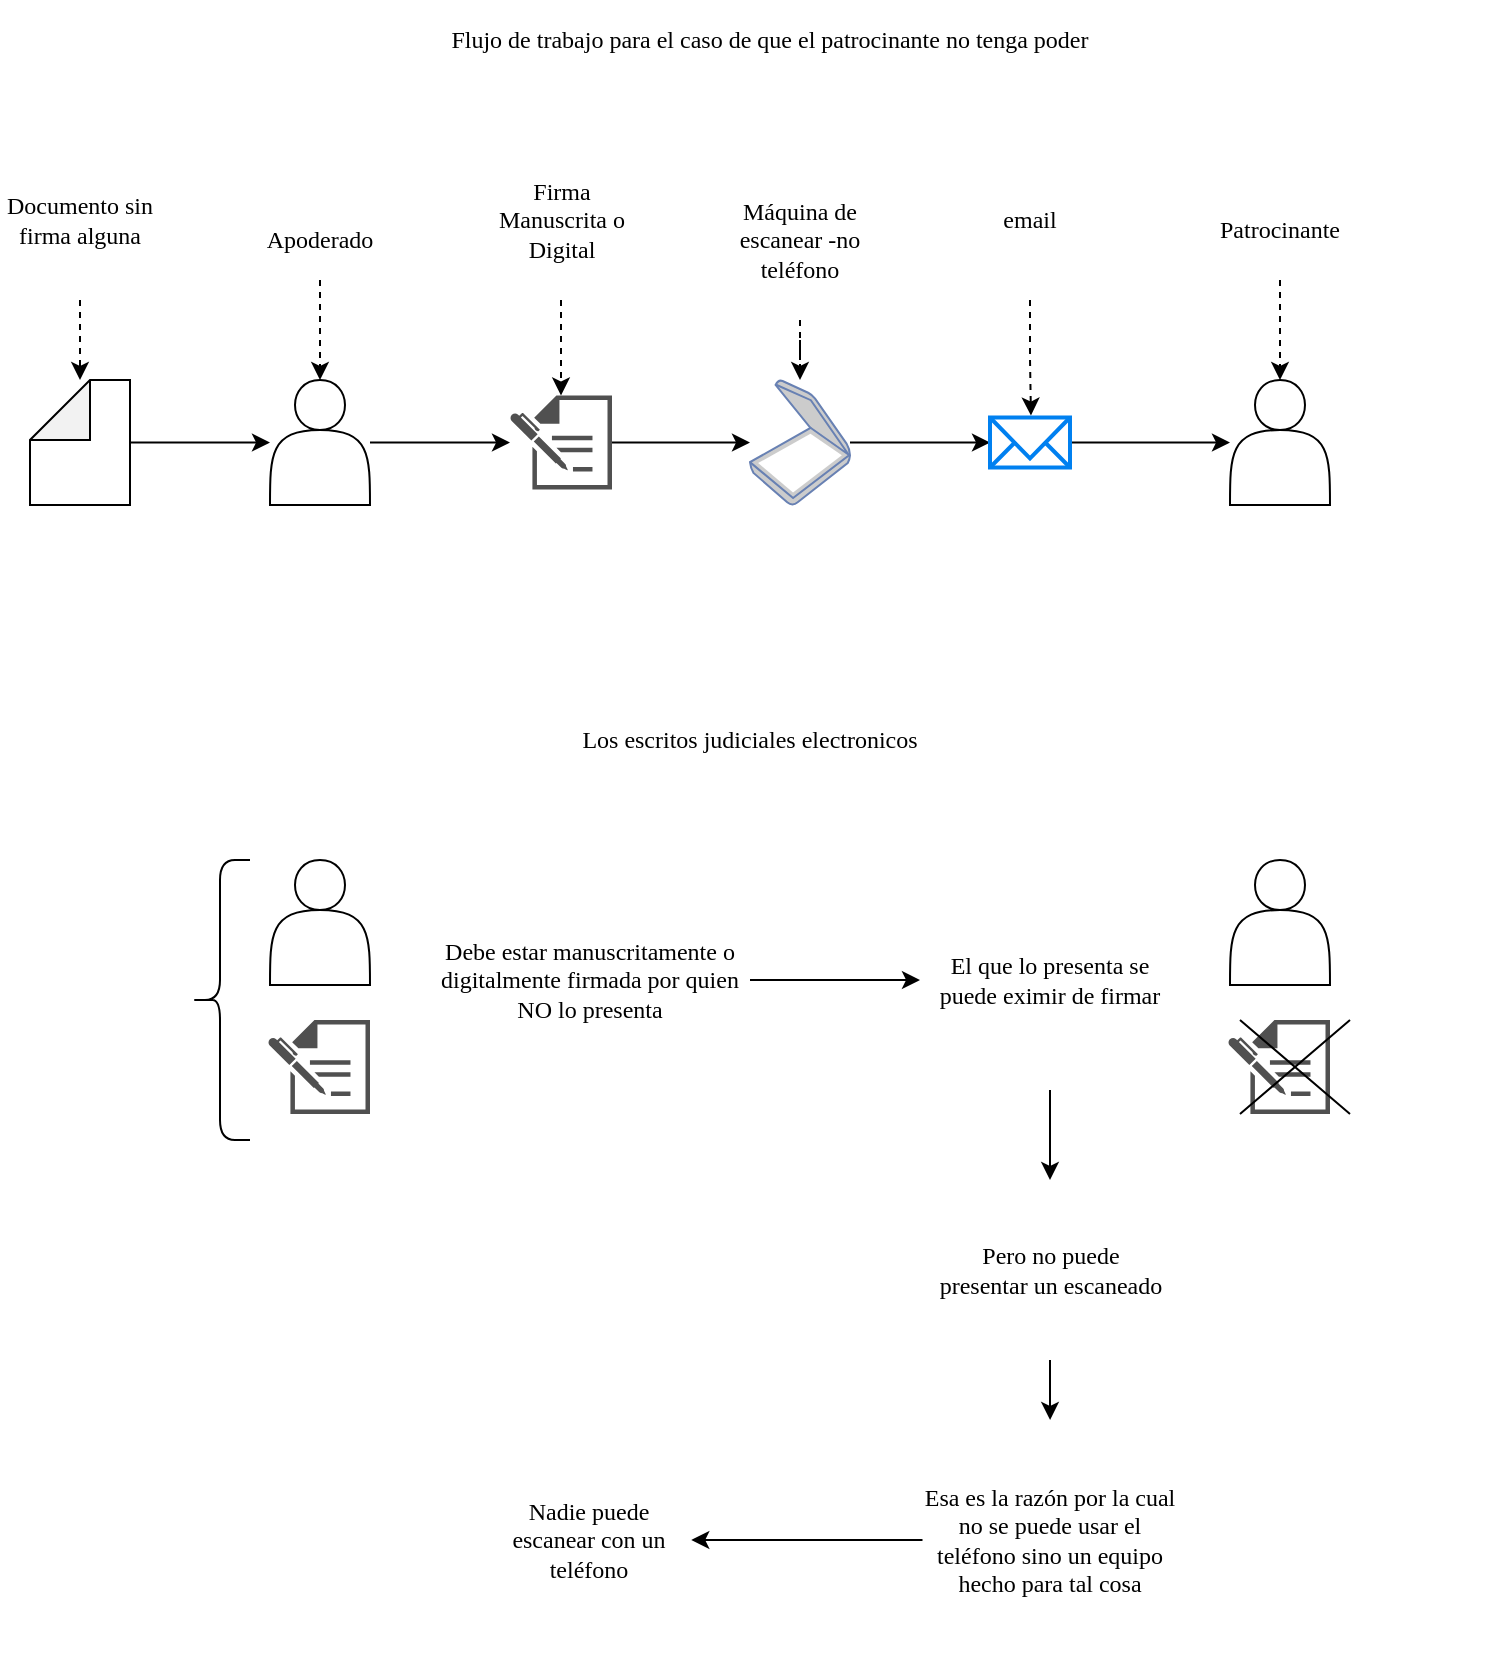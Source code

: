 <mxfile version="22.0.4" type="github">
  <diagram name="Page-1" id="J-tEM8-_cHN29kw1VTMn">
    <mxGraphModel dx="1434" dy="766" grid="1" gridSize="10" guides="1" tooltips="1" connect="1" arrows="1" fold="1" page="1" pageScale="1" pageWidth="850" pageHeight="1100" math="0" shadow="0">
      <root>
        <mxCell id="0" />
        <mxCell id="1" parent="0" />
        <mxCell id="7rvpX1jjcliwjS5HqLVY-39" value="" style="edgeStyle=orthogonalEdgeStyle;rounded=0;orthogonalLoop=1;jettySize=auto;html=1;" edge="1" parent="1" source="7rvpX1jjcliwjS5HqLVY-1" target="7rvpX1jjcliwjS5HqLVY-8">
          <mxGeometry relative="1" as="geometry" />
        </mxCell>
        <mxCell id="7rvpX1jjcliwjS5HqLVY-1" value="" style="shape=note;whiteSpace=wrap;html=1;backgroundOutline=1;darkOpacity=0.05;flipH=1;" vertex="1" parent="1">
          <mxGeometry x="80" y="240" width="50" height="62.5" as="geometry" />
        </mxCell>
        <mxCell id="7rvpX1jjcliwjS5HqLVY-43" value="" style="edgeStyle=orthogonalEdgeStyle;rounded=0;orthogonalLoop=1;jettySize=auto;html=1;" edge="1" parent="1" source="7rvpX1jjcliwjS5HqLVY-2" target="7rvpX1jjcliwjS5HqLVY-42">
          <mxGeometry relative="1" as="geometry" />
        </mxCell>
        <mxCell id="7rvpX1jjcliwjS5HqLVY-2" value="Debe estar manuscritamente o digitalmente firmada por quien NO lo presenta" style="text;html=1;strokeColor=none;fillColor=none;align=center;verticalAlign=middle;whiteSpace=wrap;rounded=0;fontFamily=Fira Code;fontSource=https%3A%2F%2Ffonts.googleapis.com%2Fcss%3Ffamily%3DFira%2BCode;" vertex="1" parent="1">
          <mxGeometry x="280" y="480" width="160" height="120" as="geometry" />
        </mxCell>
        <mxCell id="7rvpX1jjcliwjS5HqLVY-40" value="" style="edgeStyle=orthogonalEdgeStyle;rounded=0;orthogonalLoop=1;jettySize=auto;html=1;" edge="1" parent="1" source="7rvpX1jjcliwjS5HqLVY-7" target="7rvpX1jjcliwjS5HqLVY-10">
          <mxGeometry relative="1" as="geometry" />
        </mxCell>
        <mxCell id="7rvpX1jjcliwjS5HqLVY-7" value="" style="fontColor=#0066CC;verticalAlign=top;verticalLabelPosition=bottom;labelPosition=center;align=center;html=1;outlineConnect=0;fillColor=#CCCCCC;strokeColor=#6881B3;gradientColor=none;gradientDirection=north;strokeWidth=2;shape=mxgraph.networks.scanner;flipH=1;" vertex="1" parent="1">
          <mxGeometry x="440" y="240" width="50" height="62.5" as="geometry" />
        </mxCell>
        <mxCell id="7rvpX1jjcliwjS5HqLVY-34" value="" style="edgeStyle=orthogonalEdgeStyle;rounded=0;orthogonalLoop=1;jettySize=auto;html=1;" edge="1" parent="1" source="7rvpX1jjcliwjS5HqLVY-8" target="7rvpX1jjcliwjS5HqLVY-33">
          <mxGeometry relative="1" as="geometry" />
        </mxCell>
        <mxCell id="7rvpX1jjcliwjS5HqLVY-8" value="" style="shape=actor;whiteSpace=wrap;html=1;flipH=1;" vertex="1" parent="1">
          <mxGeometry x="200" y="240" width="50" height="62.5" as="geometry" />
        </mxCell>
        <mxCell id="7rvpX1jjcliwjS5HqLVY-9" value="" style="shape=actor;whiteSpace=wrap;html=1;aspect=fixed;flipH=1;" vertex="1" parent="1">
          <mxGeometry x="680" y="240" width="50" height="62.5" as="geometry" />
        </mxCell>
        <mxCell id="7rvpX1jjcliwjS5HqLVY-29" value="" style="edgeStyle=orthogonalEdgeStyle;rounded=1;orthogonalLoop=1;jettySize=auto;html=1;" edge="1" parent="1" source="7rvpX1jjcliwjS5HqLVY-10" target="7rvpX1jjcliwjS5HqLVY-9">
          <mxGeometry relative="1" as="geometry" />
        </mxCell>
        <mxCell id="7rvpX1jjcliwjS5HqLVY-10" value="" style="html=1;verticalLabelPosition=bottom;align=center;labelBackgroundColor=#ffffff;verticalAlign=top;strokeWidth=2;strokeColor=#0080F0;shadow=0;dashed=0;shape=mxgraph.ios7.icons.mail;aspect=fixed;flipH=1;" vertex="1" parent="1">
          <mxGeometry x="560" y="258.75" width="40" height="25" as="geometry" />
        </mxCell>
        <mxCell id="7rvpX1jjcliwjS5HqLVY-11" value="Los escritos judiciales electronicos" style="text;html=1;strokeColor=none;fillColor=none;align=center;verticalAlign=middle;whiteSpace=wrap;rounded=0;fontFamily=Fira Code;fontSource=https%3A%2F%2Ffonts.googleapis.com%2Fcss%3Ffamily%3DFira%2BCode;" vertex="1" parent="1">
          <mxGeometry x="80" y="400" width="720" height="40" as="geometry" />
        </mxCell>
        <mxCell id="7rvpX1jjcliwjS5HqLVY-14" value="Documento sin firma alguna" style="text;html=1;strokeColor=none;fillColor=none;align=center;verticalAlign=middle;whiteSpace=wrap;rounded=0;fontFamily=Fira Code;fontSource=https%3A%2F%2Ffonts.googleapis.com%2Fcss%3Ffamily%3DFira%2BCode;" vertex="1" parent="1">
          <mxGeometry x="65" y="120" width="80" height="80" as="geometry" />
        </mxCell>
        <mxCell id="7rvpX1jjcliwjS5HqLVY-18" value="" style="edgeStyle=orthogonalEdgeStyle;rounded=0;orthogonalLoop=1;jettySize=auto;html=1;dashed=1;" edge="1" parent="1" source="7rvpX1jjcliwjS5HqLVY-15" target="7rvpX1jjcliwjS5HqLVY-8">
          <mxGeometry relative="1" as="geometry" />
        </mxCell>
        <mxCell id="7rvpX1jjcliwjS5HqLVY-15" value="Apoderado" style="text;html=1;strokeColor=none;fillColor=none;align=center;verticalAlign=middle;whiteSpace=wrap;rounded=0;fontFamily=Fira Code;fontSource=https%3A%2F%2Ffonts.googleapis.com%2Fcss%3Ffamily%3DFira%2BCode;" vertex="1" parent="1">
          <mxGeometry x="185" y="150" width="80" height="40" as="geometry" />
        </mxCell>
        <mxCell id="7rvpX1jjcliwjS5HqLVY-17" style="edgeStyle=orthogonalEdgeStyle;rounded=0;orthogonalLoop=1;jettySize=auto;html=1;exitX=0.5;exitY=1;exitDx=0;exitDy=0;entryX=0.5;entryY=0;entryDx=0;entryDy=0;entryPerimeter=0;dashed=1;" edge="1" parent="1" source="7rvpX1jjcliwjS5HqLVY-14" target="7rvpX1jjcliwjS5HqLVY-1">
          <mxGeometry relative="1" as="geometry" />
        </mxCell>
        <mxCell id="7rvpX1jjcliwjS5HqLVY-30" style="edgeStyle=orthogonalEdgeStyle;rounded=0;orthogonalLoop=1;jettySize=auto;html=1;exitX=0.5;exitY=1;exitDx=0;exitDy=0;dashed=1;" edge="1" parent="1" source="7rvpX1jjcliwjS5HqLVY-19" target="7rvpX1jjcliwjS5HqLVY-7">
          <mxGeometry relative="1" as="geometry" />
        </mxCell>
        <mxCell id="7rvpX1jjcliwjS5HqLVY-19" value="Máquina de escanear -no teléfono" style="text;html=1;strokeColor=none;fillColor=none;align=center;verticalAlign=middle;whiteSpace=wrap;rounded=0;fontFamily=Fira Code;fontSource=https%3A%2F%2Ffonts.googleapis.com%2Fcss%3Ffamily%3DFira%2BCode;" vertex="1" parent="1">
          <mxGeometry x="425" y="130" width="80" height="80" as="geometry" />
        </mxCell>
        <mxCell id="7rvpX1jjcliwjS5HqLVY-20" value="email" style="text;html=1;strokeColor=none;fillColor=none;align=center;verticalAlign=middle;whiteSpace=wrap;rounded=0;fontFamily=Fira Code;fontSource=https%3A%2F%2Ffonts.googleapis.com%2Fcss%3Ffamily%3DFira%2BCode;" vertex="1" parent="1">
          <mxGeometry x="540" y="120" width="80" height="80" as="geometry" />
        </mxCell>
        <mxCell id="7rvpX1jjcliwjS5HqLVY-32" value="" style="edgeStyle=orthogonalEdgeStyle;rounded=0;orthogonalLoop=1;jettySize=auto;html=1;dashed=1;" edge="1" parent="1" source="7rvpX1jjcliwjS5HqLVY-22" target="7rvpX1jjcliwjS5HqLVY-9">
          <mxGeometry relative="1" as="geometry" />
        </mxCell>
        <mxCell id="7rvpX1jjcliwjS5HqLVY-22" value="Patrocinante" style="text;html=1;strokeColor=none;fillColor=none;align=center;verticalAlign=middle;whiteSpace=wrap;rounded=0;fontFamily=Fira Code;fontSource=https%3A%2F%2Ffonts.googleapis.com%2Fcss%3Ffamily%3DFira%2BCode;" vertex="1" parent="1">
          <mxGeometry x="655" y="140" width="100" height="50" as="geometry" />
        </mxCell>
        <mxCell id="7rvpX1jjcliwjS5HqLVY-31" style="edgeStyle=orthogonalEdgeStyle;rounded=0;orthogonalLoop=1;jettySize=auto;html=1;exitX=0.5;exitY=1;exitDx=0;exitDy=0;entryX=0.488;entryY=-0.04;entryDx=0;entryDy=0;entryPerimeter=0;dashed=1;" edge="1" parent="1" source="7rvpX1jjcliwjS5HqLVY-20" target="7rvpX1jjcliwjS5HqLVY-10">
          <mxGeometry relative="1" as="geometry" />
        </mxCell>
        <mxCell id="7rvpX1jjcliwjS5HqLVY-35" value="" style="edgeStyle=orthogonalEdgeStyle;rounded=0;orthogonalLoop=1;jettySize=auto;html=1;" edge="1" parent="1" source="7rvpX1jjcliwjS5HqLVY-33" target="7rvpX1jjcliwjS5HqLVY-7">
          <mxGeometry relative="1" as="geometry" />
        </mxCell>
        <mxCell id="7rvpX1jjcliwjS5HqLVY-33" value="" style="sketch=0;pointerEvents=1;shadow=0;dashed=0;html=1;strokeColor=none;fillColor=#505050;labelPosition=center;verticalLabelPosition=bottom;verticalAlign=top;outlineConnect=0;align=center;shape=mxgraph.office.concepts.sign_up;flipH=1;" vertex="1" parent="1">
          <mxGeometry x="320" y="247.75" width="51" height="47" as="geometry" />
        </mxCell>
        <mxCell id="7rvpX1jjcliwjS5HqLVY-38" value="" style="edgeStyle=orthogonalEdgeStyle;rounded=0;orthogonalLoop=1;jettySize=auto;html=1;dashed=1;" edge="1" parent="1" source="7rvpX1jjcliwjS5HqLVY-36" target="7rvpX1jjcliwjS5HqLVY-33">
          <mxGeometry relative="1" as="geometry" />
        </mxCell>
        <mxCell id="7rvpX1jjcliwjS5HqLVY-36" value="Firma Manuscrita o Digital" style="text;html=1;strokeColor=none;fillColor=none;align=center;verticalAlign=middle;whiteSpace=wrap;rounded=0;fontFamily=Fira Code;fontSource=https%3A%2F%2Ffonts.googleapis.com%2Fcss%3Ffamily%3DFira%2BCode;" vertex="1" parent="1">
          <mxGeometry x="305.5" y="120" width="80" height="80" as="geometry" />
        </mxCell>
        <mxCell id="7rvpX1jjcliwjS5HqLVY-41" value="Flujo de trabajo para el caso de que el patrocinante no tenga poder" style="text;html=1;strokeColor=none;fillColor=none;align=center;verticalAlign=middle;whiteSpace=wrap;rounded=0;fontFamily=Fira Code;fontSource=https%3A%2F%2Ffonts.googleapis.com%2Fcss%3Ffamily%3DFira%2BCode;" vertex="1" parent="1">
          <mxGeometry x="90" y="50" width="720" height="40" as="geometry" />
        </mxCell>
        <mxCell id="7rvpX1jjcliwjS5HqLVY-53" value="" style="edgeStyle=orthogonalEdgeStyle;rounded=0;orthogonalLoop=1;jettySize=auto;html=1;" edge="1" parent="1" source="7rvpX1jjcliwjS5HqLVY-42" target="7rvpX1jjcliwjS5HqLVY-52">
          <mxGeometry relative="1" as="geometry" />
        </mxCell>
        <mxCell id="7rvpX1jjcliwjS5HqLVY-42" value="El que lo presenta se puede eximir de firmar" style="text;html=1;strokeColor=none;fillColor=none;align=center;verticalAlign=middle;whiteSpace=wrap;rounded=0;fontFamily=Fira Code;fontSource=https%3A%2F%2Ffonts.googleapis.com%2Fcss%3Ffamily%3DFira%2BCode;" vertex="1" parent="1">
          <mxGeometry x="525" y="485" width="130" height="110" as="geometry" />
        </mxCell>
        <mxCell id="7rvpX1jjcliwjS5HqLVY-45" value="" style="shape=actor;whiteSpace=wrap;html=1;flipH=1;" vertex="1" parent="1">
          <mxGeometry x="200" y="480" width="50" height="62.5" as="geometry" />
        </mxCell>
        <mxCell id="7rvpX1jjcliwjS5HqLVY-46" value="" style="sketch=0;pointerEvents=1;shadow=0;dashed=0;html=1;strokeColor=none;fillColor=#505050;labelPosition=center;verticalLabelPosition=bottom;verticalAlign=top;outlineConnect=0;align=center;shape=mxgraph.office.concepts.sign_up;flipH=1;" vertex="1" parent="1">
          <mxGeometry x="199" y="560" width="51" height="47" as="geometry" />
        </mxCell>
        <mxCell id="7rvpX1jjcliwjS5HqLVY-47" value="" style="shape=curlyBracket;whiteSpace=wrap;html=1;rounded=1;labelPosition=left;verticalLabelPosition=middle;align=right;verticalAlign=middle;" vertex="1" parent="1">
          <mxGeometry x="160" y="480" width="30" height="140" as="geometry" />
        </mxCell>
        <mxCell id="7rvpX1jjcliwjS5HqLVY-49" value="" style="shape=actor;whiteSpace=wrap;html=1;aspect=fixed;flipH=1;" vertex="1" parent="1">
          <mxGeometry x="680" y="480" width="50" height="62.5" as="geometry" />
        </mxCell>
        <mxCell id="7rvpX1jjcliwjS5HqLVY-50" value="" style="sketch=0;pointerEvents=1;shadow=0;dashed=0;html=1;strokeColor=none;fillColor=#505050;labelPosition=center;verticalLabelPosition=bottom;verticalAlign=top;outlineConnect=0;align=center;shape=mxgraph.office.concepts.sign_up;flipH=1;" vertex="1" parent="1">
          <mxGeometry x="679" y="560" width="51" height="47" as="geometry" />
        </mxCell>
        <mxCell id="7rvpX1jjcliwjS5HqLVY-51" value="" style="shape=mxgraph.sysml.x;" vertex="1" parent="1">
          <mxGeometry x="685" y="560" width="55" height="47" as="geometry" />
        </mxCell>
        <mxCell id="7rvpX1jjcliwjS5HqLVY-55" value="" style="edgeStyle=orthogonalEdgeStyle;rounded=0;orthogonalLoop=1;jettySize=auto;html=1;" edge="1" parent="1" source="7rvpX1jjcliwjS5HqLVY-52" target="7rvpX1jjcliwjS5HqLVY-54">
          <mxGeometry relative="1" as="geometry" />
        </mxCell>
        <mxCell id="7rvpX1jjcliwjS5HqLVY-52" value="Pero no puede presentar un escaneado" style="text;html=1;strokeColor=none;fillColor=none;align=center;verticalAlign=middle;whiteSpace=wrap;rounded=0;fontFamily=Fira Code;fontSource=https%3A%2F%2Ffonts.googleapis.com%2Fcss%3Ffamily%3DFira%2BCode;" vertex="1" parent="1">
          <mxGeometry x="532.5" y="640" width="115" height="90" as="geometry" />
        </mxCell>
        <mxCell id="7rvpX1jjcliwjS5HqLVY-57" value="" style="edgeStyle=orthogonalEdgeStyle;rounded=0;orthogonalLoop=1;jettySize=auto;html=1;" edge="1" parent="1" source="7rvpX1jjcliwjS5HqLVY-54" target="7rvpX1jjcliwjS5HqLVY-56">
          <mxGeometry relative="1" as="geometry" />
        </mxCell>
        <mxCell id="7rvpX1jjcliwjS5HqLVY-54" value="Esa es la razón por la cual no se puede usar el teléfono sino un equipo hecho para tal cosa" style="text;html=1;strokeColor=none;fillColor=none;align=center;verticalAlign=middle;whiteSpace=wrap;rounded=0;fontFamily=Fira Code;fontSource=https%3A%2F%2Ffonts.googleapis.com%2Fcss%3Ffamily%3DFira%2BCode;" vertex="1" parent="1">
          <mxGeometry x="526.25" y="760" width="127.5" height="120" as="geometry" />
        </mxCell>
        <mxCell id="7rvpX1jjcliwjS5HqLVY-56" value="Nadie puede escanear con un teléfono" style="text;html=1;strokeColor=none;fillColor=none;align=center;verticalAlign=middle;whiteSpace=wrap;rounded=0;fontFamily=Fira Code;fontSource=https%3A%2F%2Ffonts.googleapis.com%2Fcss%3Ffamily%3DFira%2BCode;" vertex="1" parent="1">
          <mxGeometry x="309.38" y="785" width="101.25" height="70" as="geometry" />
        </mxCell>
      </root>
    </mxGraphModel>
  </diagram>
</mxfile>
